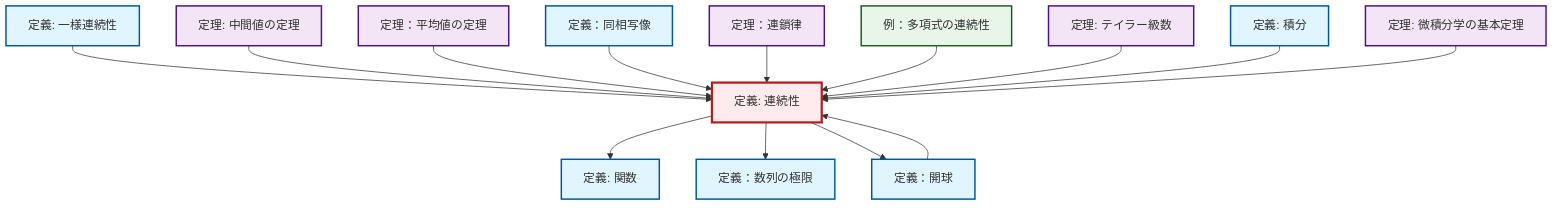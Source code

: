 graph TD
    classDef definition fill:#e1f5fe,stroke:#01579b,stroke-width:2px
    classDef theorem fill:#f3e5f5,stroke:#4a148c,stroke-width:2px
    classDef axiom fill:#fff3e0,stroke:#e65100,stroke-width:2px
    classDef example fill:#e8f5e9,stroke:#1b5e20,stroke-width:2px
    classDef current fill:#ffebee,stroke:#b71c1c,stroke-width:3px
    thm-chain-rule["定理：連鎖律"]:::theorem
    def-function["定義: 関数"]:::definition
    thm-intermediate-value["定理: 中間値の定理"]:::theorem
    def-limit["定義：数列の極限"]:::definition
    def-uniform-continuity["定義: 一様連続性"]:::definition
    thm-mean-value["定理：平均値の定理"]:::theorem
    thm-taylor-series["定理: テイラー級数"]:::theorem
    thm-fundamental-calculus["定理: 微積分学の基本定理"]:::theorem
    def-open-ball["定義：開球"]:::definition
    def-integral["定義: 積分"]:::definition
    def-homeomorphism["定義：同相写像"]:::definition
    ex-polynomial-continuity["例：多項式の連続性"]:::example
    def-continuity["定義: 連続性"]:::definition
    def-uniform-continuity --> def-continuity
    def-continuity --> def-function
    thm-intermediate-value --> def-continuity
    thm-mean-value --> def-continuity
    def-homeomorphism --> def-continuity
    def-open-ball --> def-continuity
    def-continuity --> def-limit
    thm-chain-rule --> def-continuity
    ex-polynomial-continuity --> def-continuity
    thm-taylor-series --> def-continuity
    def-integral --> def-continuity
    thm-fundamental-calculus --> def-continuity
    def-continuity --> def-open-ball
    class def-continuity current